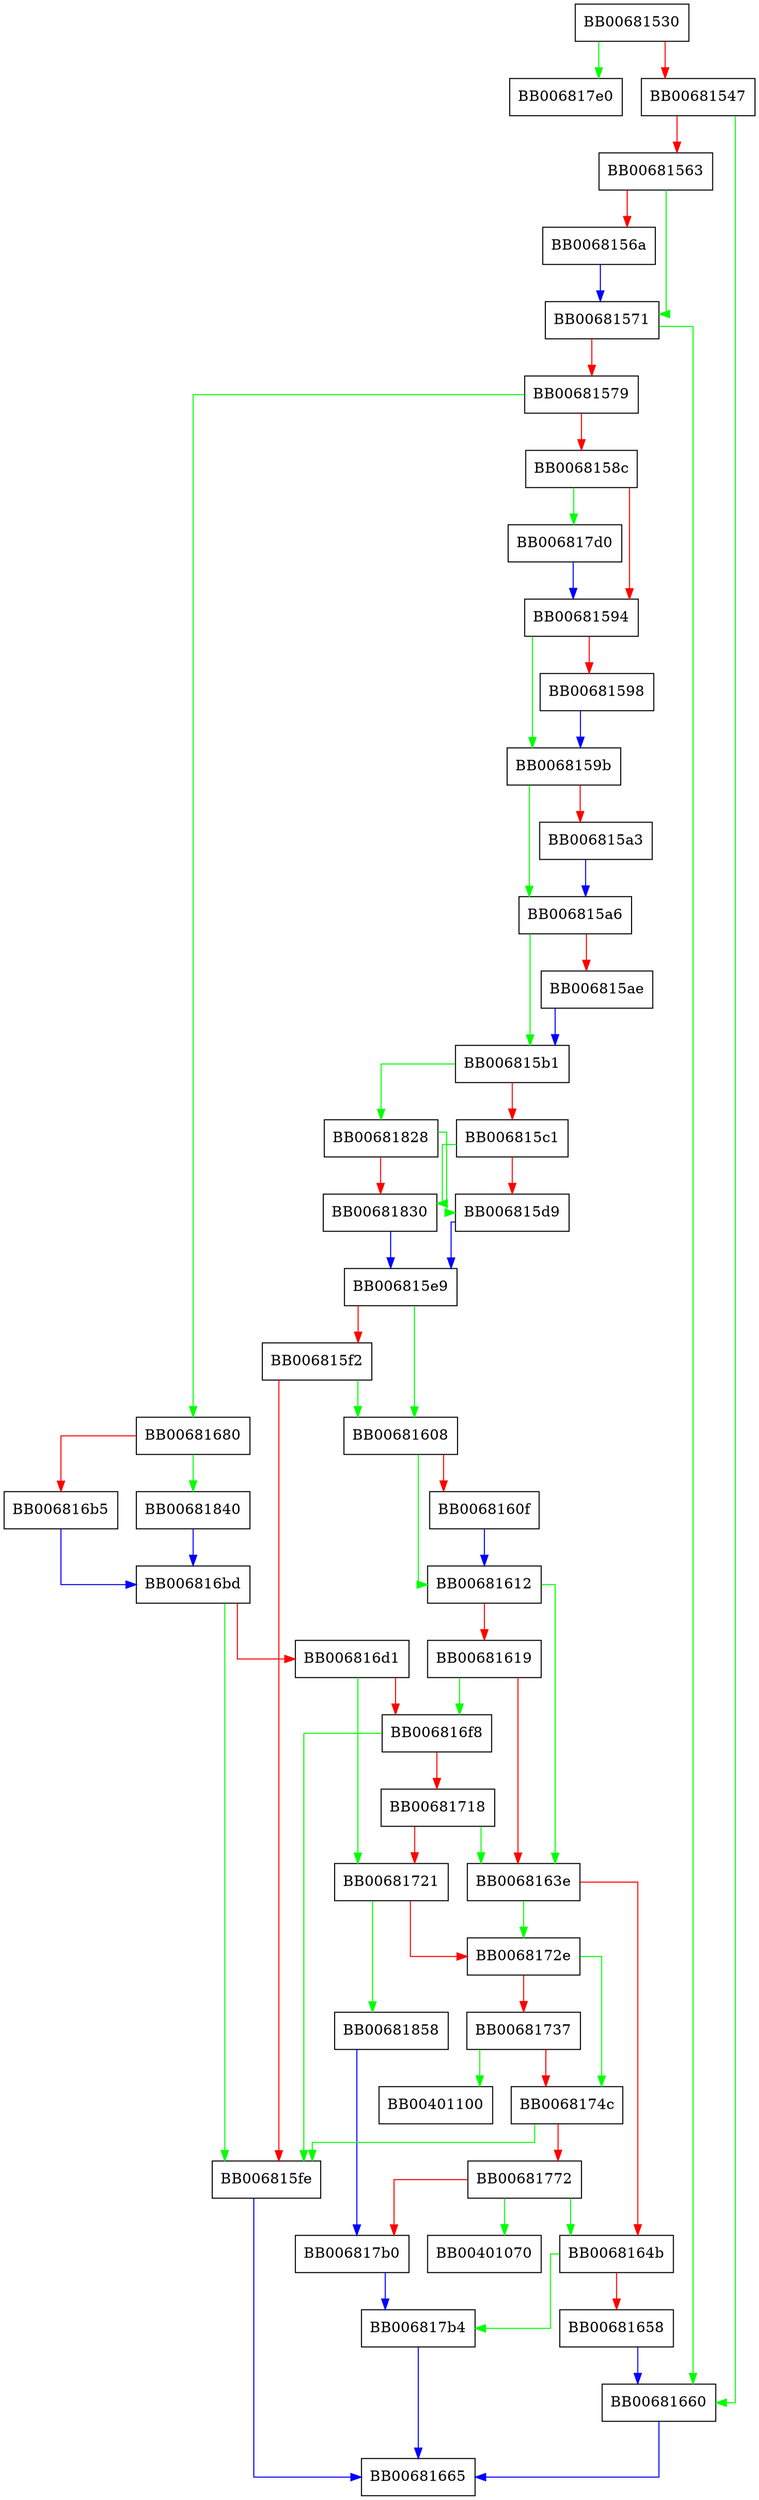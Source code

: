 digraph X509_VERIFY_PARAM_set1 {
  node [shape="box"];
  graph [splines=ortho];
  BB00681530 -> BB006817e0 [color="green"];
  BB00681530 -> BB00681547 [color="red"];
  BB00681547 -> BB00681660 [color="green"];
  BB00681547 -> BB00681563 [color="red"];
  BB00681563 -> BB00681571 [color="green"];
  BB00681563 -> BB0068156a [color="red"];
  BB0068156a -> BB00681571 [color="blue"];
  BB00681571 -> BB00681660 [color="green"];
  BB00681571 -> BB00681579 [color="red"];
  BB00681579 -> BB00681680 [color="green"];
  BB00681579 -> BB0068158c [color="red"];
  BB0068158c -> BB006817d0 [color="green"];
  BB0068158c -> BB00681594 [color="red"];
  BB00681594 -> BB0068159b [color="green"];
  BB00681594 -> BB00681598 [color="red"];
  BB00681598 -> BB0068159b [color="blue"];
  BB0068159b -> BB006815a6 [color="green"];
  BB0068159b -> BB006815a3 [color="red"];
  BB006815a3 -> BB006815a6 [color="blue"];
  BB006815a6 -> BB006815b1 [color="green"];
  BB006815a6 -> BB006815ae [color="red"];
  BB006815ae -> BB006815b1 [color="blue"];
  BB006815b1 -> BB00681828 [color="green"];
  BB006815b1 -> BB006815c1 [color="red"];
  BB006815c1 -> BB00681830 [color="green"];
  BB006815c1 -> BB006815d9 [color="red"];
  BB006815d9 -> BB006815e9 [color="blue"];
  BB006815e9 -> BB00681608 [color="green"];
  BB006815e9 -> BB006815f2 [color="red"];
  BB006815f2 -> BB00681608 [color="green"];
  BB006815f2 -> BB006815fe [color="red"];
  BB006815fe -> BB00681665 [color="blue"];
  BB00681608 -> BB00681612 [color="green"];
  BB00681608 -> BB0068160f [color="red"];
  BB0068160f -> BB00681612 [color="blue"];
  BB00681612 -> BB0068163e [color="green"];
  BB00681612 -> BB00681619 [color="red"];
  BB00681619 -> BB006816f8 [color="green"];
  BB00681619 -> BB0068163e [color="red"];
  BB0068163e -> BB0068172e [color="green"];
  BB0068163e -> BB0068164b [color="red"];
  BB0068164b -> BB006817b4 [color="green"];
  BB0068164b -> BB00681658 [color="red"];
  BB00681658 -> BB00681660 [color="blue"];
  BB00681660 -> BB00681665 [color="blue"];
  BB00681680 -> BB00681840 [color="green"];
  BB00681680 -> BB006816b5 [color="red"];
  BB006816b5 -> BB006816bd [color="blue"];
  BB006816bd -> BB006815fe [color="green"];
  BB006816bd -> BB006816d1 [color="red"];
  BB006816d1 -> BB00681721 [color="green"];
  BB006816d1 -> BB006816f8 [color="red"];
  BB006816f8 -> BB006815fe [color="green"];
  BB006816f8 -> BB00681718 [color="red"];
  BB00681718 -> BB0068163e [color="green"];
  BB00681718 -> BB00681721 [color="red"];
  BB00681721 -> BB00681858 [color="green"];
  BB00681721 -> BB0068172e [color="red"];
  BB0068172e -> BB0068174c [color="green"];
  BB0068172e -> BB00681737 [color="red"];
  BB00681737 -> BB00401100 [color="green"];
  BB00681737 -> BB0068174c [color="red"];
  BB0068174c -> BB006815fe [color="green"];
  BB0068174c -> BB00681772 [color="red"];
  BB00681772 -> BB00401070 [color="green"];
  BB00681772 -> BB0068164b [color="green"];
  BB00681772 -> BB006817b0 [color="red"];
  BB006817b0 -> BB006817b4 [color="blue"];
  BB006817b4 -> BB00681665 [color="blue"];
  BB006817d0 -> BB00681594 [color="blue"];
  BB00681828 -> BB006815d9 [color="green"];
  BB00681828 -> BB00681830 [color="red"];
  BB00681830 -> BB006815e9 [color="blue"];
  BB00681840 -> BB006816bd [color="blue"];
  BB00681858 -> BB006817b0 [color="blue"];
}